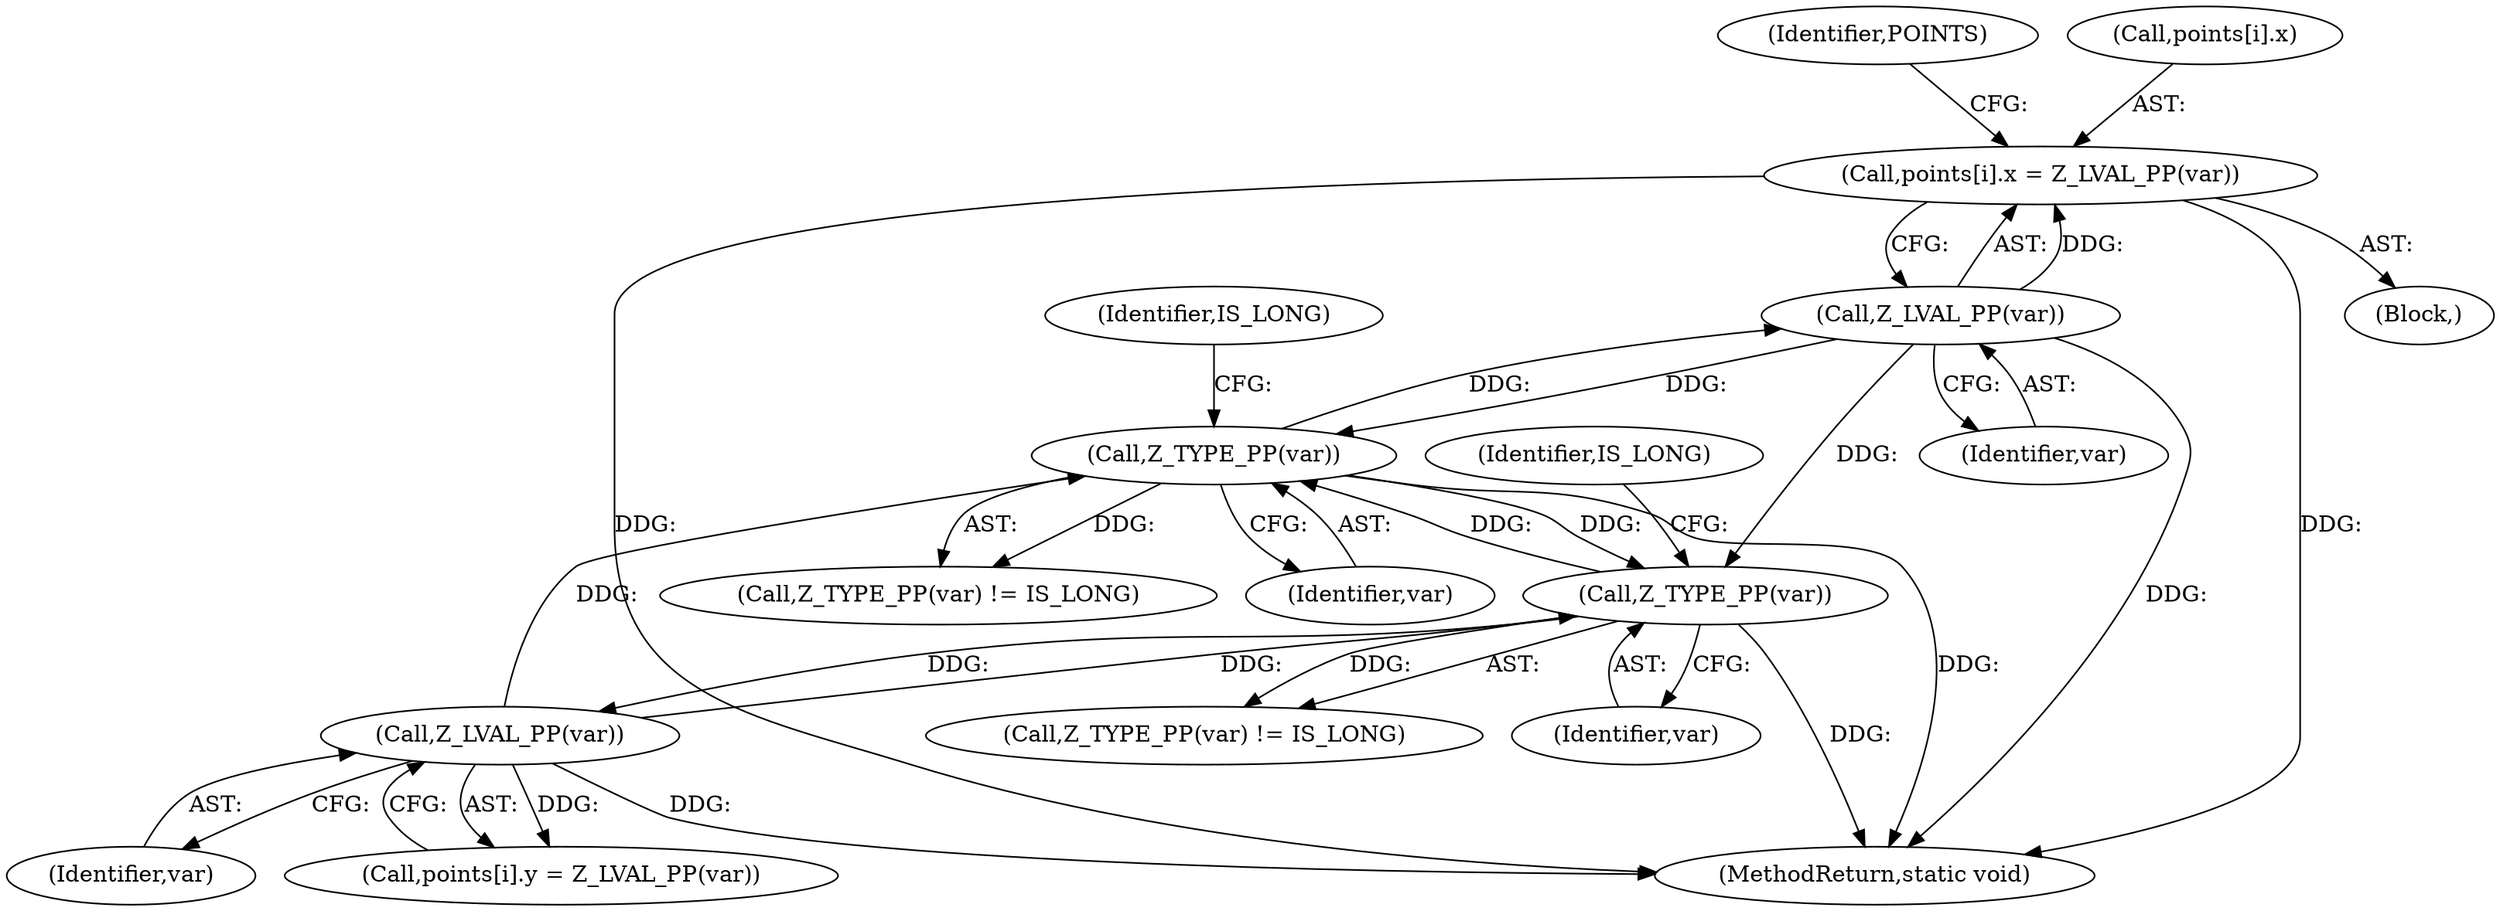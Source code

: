 digraph "0_php-src_2938329ce19cb8c4197dec146c3ec887c6f61d01_5@array" {
"1000221" [label="(Call,points[i].x = Z_LVAL_PP(var))"];
"1000227" [label="(Call,Z_LVAL_PP(var))"];
"1000195" [label="(Call,Z_TYPE_PP(var))"];
"1000247" [label="(Call,Z_TYPE_PP(var))"];
"1000279" [label="(Call,Z_LVAL_PP(var))"];
"1000233" [label="(Identifier,POINTS)"];
"1000194" [label="(Call,Z_TYPE_PP(var) != IS_LONG)"];
"1000249" [label="(Identifier,IS_LONG)"];
"1000221" [label="(Call,points[i].x = Z_LVAL_PP(var))"];
"1000246" [label="(Call,Z_TYPE_PP(var) != IS_LONG)"];
"1000195" [label="(Call,Z_TYPE_PP(var))"];
"1000247" [label="(Call,Z_TYPE_PP(var))"];
"1000196" [label="(Identifier,var)"];
"1000227" [label="(Call,Z_LVAL_PP(var))"];
"1000197" [label="(Identifier,IS_LONG)"];
"1000220" [label="(Block,)"];
"1000279" [label="(Call,Z_LVAL_PP(var))"];
"1000248" [label="(Identifier,var)"];
"1000280" [label="(Identifier,var)"];
"1000273" [label="(Call,points[i].y = Z_LVAL_PP(var))"];
"1000299" [label="(MethodReturn,static void)"];
"1000222" [label="(Call,points[i].x)"];
"1000228" [label="(Identifier,var)"];
"1000221" -> "1000220"  [label="AST: "];
"1000221" -> "1000227"  [label="CFG: "];
"1000222" -> "1000221"  [label="AST: "];
"1000227" -> "1000221"  [label="AST: "];
"1000233" -> "1000221"  [label="CFG: "];
"1000221" -> "1000299"  [label="DDG: "];
"1000221" -> "1000299"  [label="DDG: "];
"1000227" -> "1000221"  [label="DDG: "];
"1000227" -> "1000228"  [label="CFG: "];
"1000228" -> "1000227"  [label="AST: "];
"1000227" -> "1000299"  [label="DDG: "];
"1000227" -> "1000195"  [label="DDG: "];
"1000195" -> "1000227"  [label="DDG: "];
"1000227" -> "1000247"  [label="DDG: "];
"1000195" -> "1000194"  [label="AST: "];
"1000195" -> "1000196"  [label="CFG: "];
"1000196" -> "1000195"  [label="AST: "];
"1000197" -> "1000195"  [label="CFG: "];
"1000195" -> "1000299"  [label="DDG: "];
"1000195" -> "1000194"  [label="DDG: "];
"1000247" -> "1000195"  [label="DDG: "];
"1000279" -> "1000195"  [label="DDG: "];
"1000195" -> "1000247"  [label="DDG: "];
"1000247" -> "1000246"  [label="AST: "];
"1000247" -> "1000248"  [label="CFG: "];
"1000248" -> "1000247"  [label="AST: "];
"1000249" -> "1000247"  [label="CFG: "];
"1000247" -> "1000299"  [label="DDG: "];
"1000247" -> "1000246"  [label="DDG: "];
"1000279" -> "1000247"  [label="DDG: "];
"1000247" -> "1000279"  [label="DDG: "];
"1000279" -> "1000273"  [label="AST: "];
"1000279" -> "1000280"  [label="CFG: "];
"1000280" -> "1000279"  [label="AST: "];
"1000273" -> "1000279"  [label="CFG: "];
"1000279" -> "1000299"  [label="DDG: "];
"1000279" -> "1000273"  [label="DDG: "];
}
